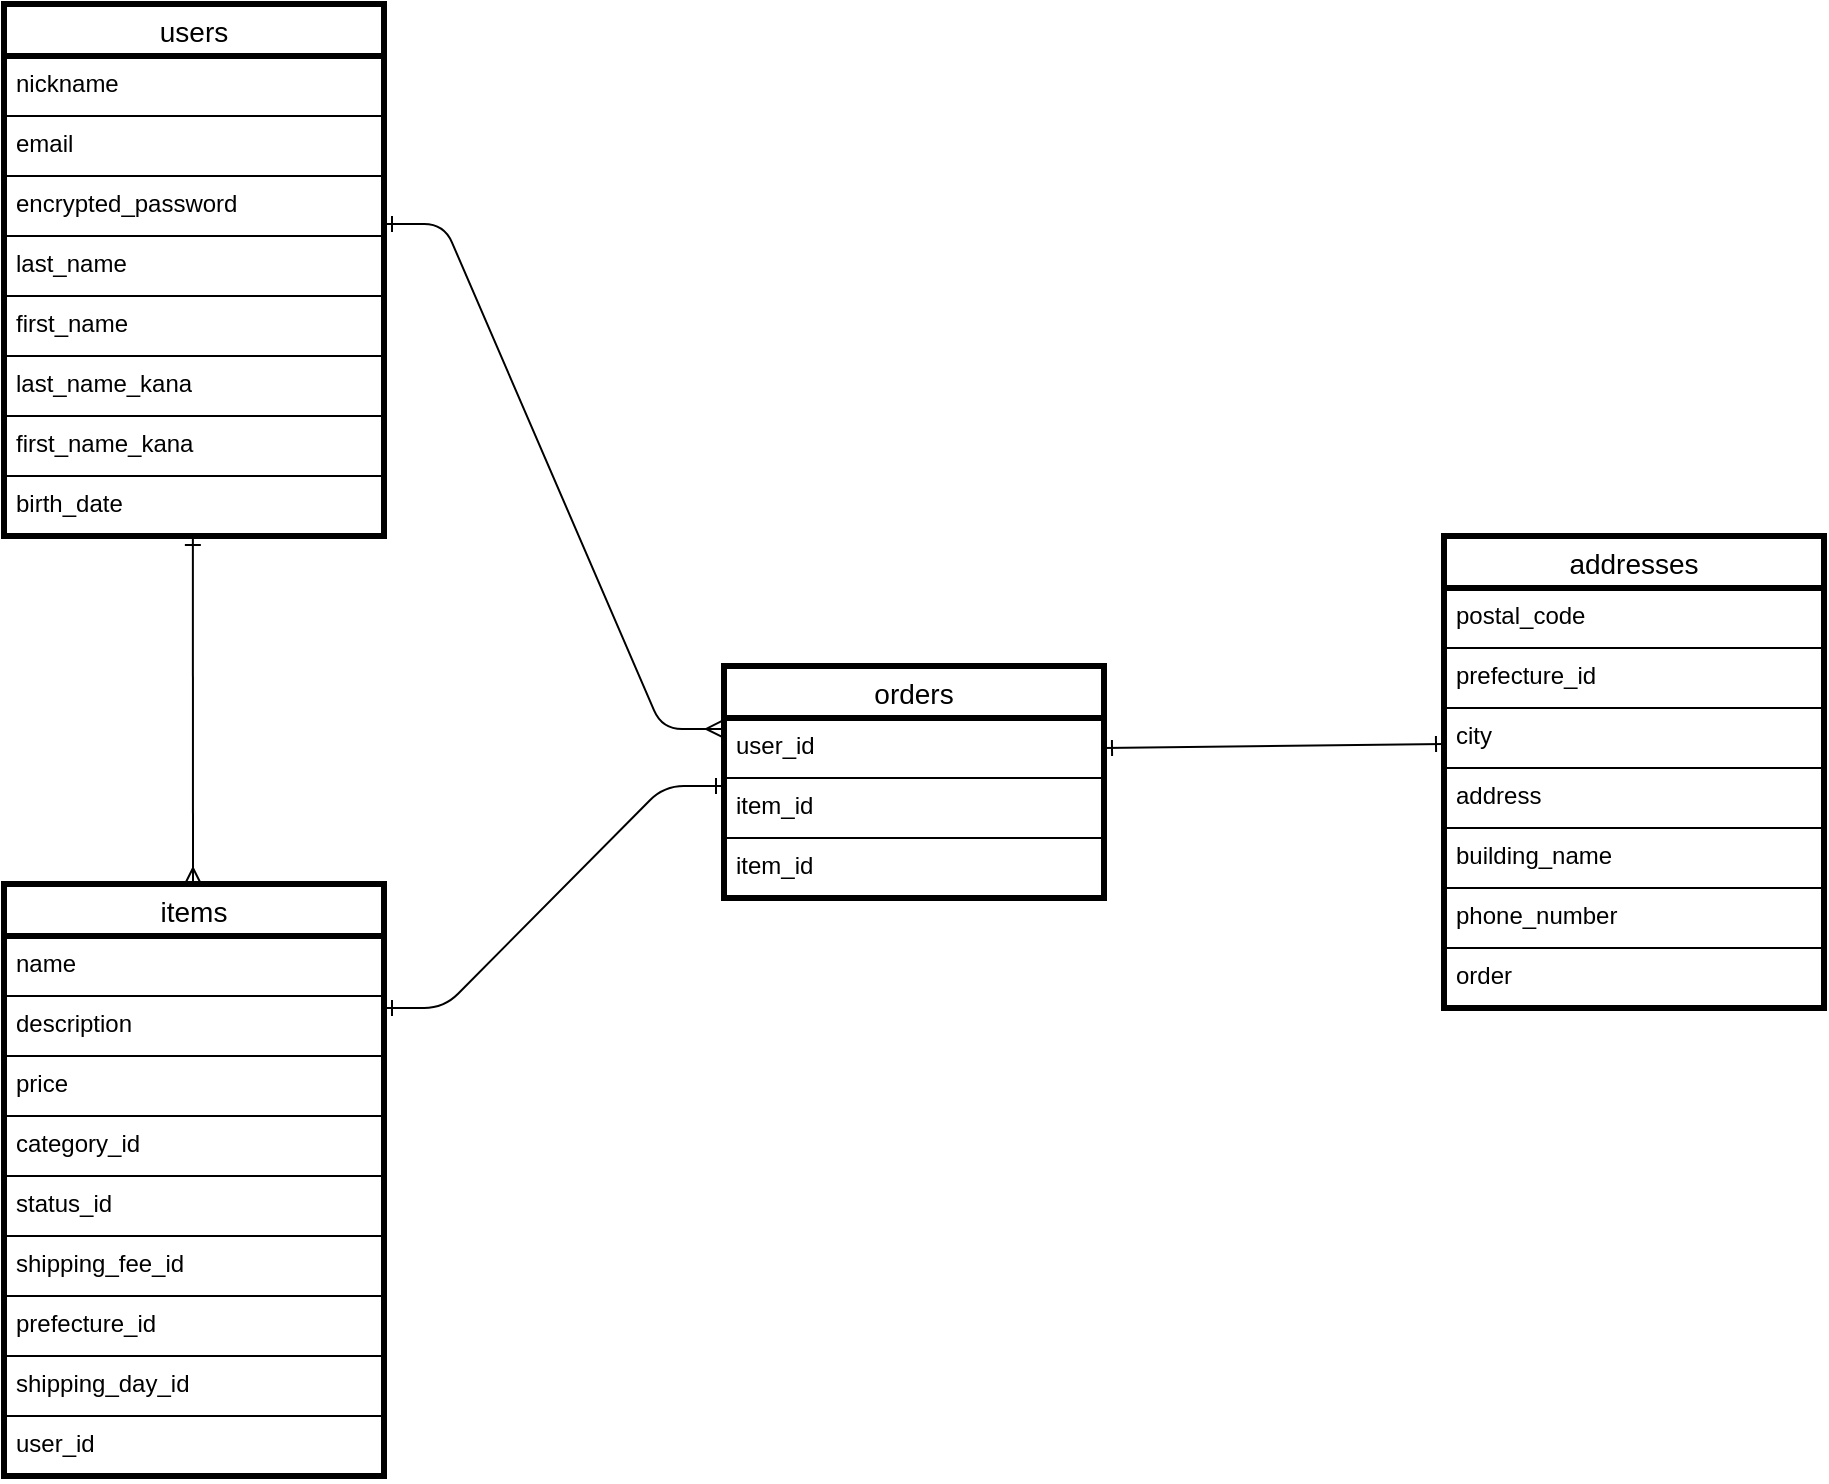 <mxfile>
    <diagram id="QGSqbEtDsWXslk4mjUnK" name="ページ1">
        <mxGraphModel dx="906" dy="659" grid="1" gridSize="10" guides="1" tooltips="1" connect="1" arrows="1" fold="1" page="1" pageScale="1" pageWidth="1169" pageHeight="827" math="0" shadow="0">
            <root>
                <mxCell id="0"/>
                <mxCell id="1" parent="0"/>
                <mxCell id="2" value="users" style="swimlane;fontStyle=0;childLayout=stackLayout;horizontal=1;startSize=26;horizontalStack=0;resizeParent=1;resizeParentMax=0;resizeLast=0;collapsible=1;marginBottom=0;align=center;fontSize=14;perimeterSpacing=5;strokeColor=default;strokeWidth=3;" parent="1" vertex="1">
                    <mxGeometry x="80" y="40" width="190" height="266" as="geometry"/>
                </mxCell>
                <mxCell id="3" value="nickname" style="text;strokeColor=default;fillColor=none;spacingLeft=4;spacingRight=4;overflow=hidden;rotatable=0;points=[[0,0.5],[1,0.5]];portConstraint=eastwest;fontSize=12;whiteSpace=wrap;html=1;" parent="2" vertex="1">
                    <mxGeometry y="26" width="190" height="30" as="geometry"/>
                </mxCell>
                <mxCell id="4" value="email" style="text;strokeColor=default;fillColor=none;spacingLeft=4;spacingRight=4;overflow=hidden;rotatable=0;points=[[0,0.5],[1,0.5]];portConstraint=eastwest;fontSize=12;whiteSpace=wrap;html=1;" parent="2" vertex="1">
                    <mxGeometry y="56" width="190" height="30" as="geometry"/>
                </mxCell>
                <mxCell id="13" value="encrypted_password&amp;nbsp;" style="text;strokeColor=default;fillColor=none;spacingLeft=4;spacingRight=4;overflow=hidden;rotatable=0;points=[[0,0.5],[1,0.5]];portConstraint=eastwest;fontSize=12;whiteSpace=wrap;html=1;" vertex="1" parent="2">
                    <mxGeometry y="86" width="190" height="30" as="geometry"/>
                </mxCell>
                <mxCell id="14" value="last_name" style="text;strokeColor=default;fillColor=none;spacingLeft=4;spacingRight=4;overflow=hidden;rotatable=0;points=[[0,0.5],[1,0.5]];portConstraint=eastwest;fontSize=12;whiteSpace=wrap;html=1;" vertex="1" parent="2">
                    <mxGeometry y="116" width="190" height="30" as="geometry"/>
                </mxCell>
                <mxCell id="15" value="first_name" style="text;strokeColor=default;fillColor=none;spacingLeft=4;spacingRight=4;overflow=hidden;rotatable=0;points=[[0,0.5],[1,0.5]];portConstraint=eastwest;fontSize=12;whiteSpace=wrap;html=1;" vertex="1" parent="2">
                    <mxGeometry y="146" width="190" height="30" as="geometry"/>
                </mxCell>
                <mxCell id="17" value="last_name_kana" style="text;strokeColor=default;fillColor=none;spacingLeft=4;spacingRight=4;overflow=hidden;rotatable=0;points=[[0,0.5],[1,0.5]];portConstraint=eastwest;fontSize=12;whiteSpace=wrap;html=1;" vertex="1" parent="2">
                    <mxGeometry y="176" width="190" height="30" as="geometry"/>
                </mxCell>
                <mxCell id="19" value="first_name_kana" style="text;strokeColor=default;fillColor=none;spacingLeft=4;spacingRight=4;overflow=hidden;rotatable=0;points=[[0,0.5],[1,0.5]];portConstraint=eastwest;fontSize=12;whiteSpace=wrap;html=1;" vertex="1" parent="2">
                    <mxGeometry y="206" width="190" height="30" as="geometry"/>
                </mxCell>
                <mxCell id="20" value="birth_date" style="text;strokeColor=none;fillColor=none;spacingLeft=4;spacingRight=4;overflow=hidden;rotatable=0;points=[[0,0.5],[1,0.5]];portConstraint=eastwest;fontSize=12;whiteSpace=wrap;html=1;" vertex="1" parent="2">
                    <mxGeometry y="236" width="190" height="30" as="geometry"/>
                </mxCell>
                <mxCell id="21" value="items" style="swimlane;fontStyle=0;childLayout=stackLayout;horizontal=1;startSize=26;horizontalStack=0;resizeParent=1;resizeParentMax=0;resizeLast=0;collapsible=1;marginBottom=0;align=center;fontSize=14;perimeterSpacing=5;strokeColor=default;strokeWidth=3;" vertex="1" parent="1">
                    <mxGeometry x="80" y="480" width="190" height="296" as="geometry"/>
                </mxCell>
                <mxCell id="22" value="name" style="text;strokeColor=default;fillColor=none;spacingLeft=4;spacingRight=4;overflow=hidden;rotatable=0;points=[[0,0.5],[1,0.5]];portConstraint=eastwest;fontSize=12;whiteSpace=wrap;html=1;" vertex="1" parent="21">
                    <mxGeometry y="26" width="190" height="30" as="geometry"/>
                </mxCell>
                <mxCell id="23" value="description" style="text;strokeColor=default;fillColor=none;spacingLeft=4;spacingRight=4;overflow=hidden;rotatable=0;points=[[0,0.5],[1,0.5]];portConstraint=eastwest;fontSize=12;whiteSpace=wrap;html=1;" vertex="1" parent="21">
                    <mxGeometry y="56" width="190" height="30" as="geometry"/>
                </mxCell>
                <mxCell id="24" value="price" style="text;strokeColor=default;fillColor=none;spacingLeft=4;spacingRight=4;overflow=hidden;rotatable=0;points=[[0,0.5],[1,0.5]];portConstraint=eastwest;fontSize=12;whiteSpace=wrap;html=1;" vertex="1" parent="21">
                    <mxGeometry y="86" width="190" height="30" as="geometry"/>
                </mxCell>
                <mxCell id="25" value="category_id" style="text;strokeColor=default;fillColor=none;spacingLeft=4;spacingRight=4;overflow=hidden;rotatable=0;points=[[0,0.5],[1,0.5]];portConstraint=eastwest;fontSize=12;whiteSpace=wrap;html=1;" vertex="1" parent="21">
                    <mxGeometry y="116" width="190" height="30" as="geometry"/>
                </mxCell>
                <mxCell id="26" value="status_id" style="text;strokeColor=default;fillColor=none;spacingLeft=4;spacingRight=4;overflow=hidden;rotatable=0;points=[[0,0.5],[1,0.5]];portConstraint=eastwest;fontSize=12;whiteSpace=wrap;html=1;" vertex="1" parent="21">
                    <mxGeometry y="146" width="190" height="30" as="geometry"/>
                </mxCell>
                <mxCell id="27" value="shipping_fee_id" style="text;strokeColor=default;fillColor=none;spacingLeft=4;spacingRight=4;overflow=hidden;rotatable=0;points=[[0,0.5],[1,0.5]];portConstraint=eastwest;fontSize=12;whiteSpace=wrap;html=1;" vertex="1" parent="21">
                    <mxGeometry y="176" width="190" height="30" as="geometry"/>
                </mxCell>
                <mxCell id="28" value="prefecture_id" style="text;strokeColor=default;fillColor=none;spacingLeft=4;spacingRight=4;overflow=hidden;rotatable=0;points=[[0,0.5],[1,0.5]];portConstraint=eastwest;fontSize=12;whiteSpace=wrap;html=1;" vertex="1" parent="21">
                    <mxGeometry y="206" width="190" height="30" as="geometry"/>
                </mxCell>
                <mxCell id="29" value="&lt;span style=&quot;color: rgb(0, 0, 0);&quot;&gt;shipping_day_id&lt;/span&gt;" style="text;strokeColor=none;fillColor=none;spacingLeft=4;spacingRight=4;overflow=hidden;rotatable=0;points=[[0,0.5],[1,0.5]];portConstraint=eastwest;fontSize=12;whiteSpace=wrap;html=1;" vertex="1" parent="21">
                    <mxGeometry y="236" width="190" height="30" as="geometry"/>
                </mxCell>
                <mxCell id="30" value="user_id" style="text;strokeColor=default;fillColor=none;spacingLeft=4;spacingRight=4;overflow=hidden;rotatable=0;points=[[0,0.5],[1,0.5]];portConstraint=eastwest;fontSize=12;whiteSpace=wrap;html=1;" vertex="1" parent="21">
                    <mxGeometry y="266" width="190" height="30" as="geometry"/>
                </mxCell>
                <mxCell id="31" value="orders" style="swimlane;fontStyle=0;childLayout=stackLayout;horizontal=1;startSize=26;horizontalStack=0;resizeParent=1;resizeParentMax=0;resizeLast=0;collapsible=1;marginBottom=0;align=center;fontSize=14;perimeterSpacing=5;strokeColor=default;strokeWidth=3;" vertex="1" parent="1">
                    <mxGeometry x="440" y="371" width="190" height="116" as="geometry"/>
                </mxCell>
                <mxCell id="32" value="&lt;span style=&quot;color: rgb(0, 0, 0);&quot;&gt;user_id&lt;/span&gt;" style="text;strokeColor=default;fillColor=none;spacingLeft=4;spacingRight=4;overflow=hidden;rotatable=0;points=[[0,0.5],[1,0.5]];portConstraint=eastwest;fontSize=12;whiteSpace=wrap;html=1;" vertex="1" parent="31">
                    <mxGeometry y="26" width="190" height="30" as="geometry"/>
                </mxCell>
                <mxCell id="62" value="item_id" style="text;strokeColor=default;fillColor=none;spacingLeft=4;spacingRight=4;overflow=hidden;rotatable=0;points=[[0,0.5],[1,0.5]];portConstraint=eastwest;fontSize=12;whiteSpace=wrap;html=1;" vertex="1" parent="31">
                    <mxGeometry y="56" width="190" height="30" as="geometry"/>
                </mxCell>
                <mxCell id="33" value="item_id" style="text;strokeColor=default;fillColor=none;spacingLeft=4;spacingRight=4;overflow=hidden;rotatable=0;points=[[0,0.5],[1,0.5]];portConstraint=eastwest;fontSize=12;whiteSpace=wrap;html=1;" vertex="1" parent="31">
                    <mxGeometry y="86" width="190" height="30" as="geometry"/>
                </mxCell>
                <mxCell id="44" value="addresses" style="swimlane;fontStyle=0;childLayout=stackLayout;horizontal=1;startSize=26;horizontalStack=0;resizeParent=1;resizeParentMax=0;resizeLast=0;collapsible=1;marginBottom=0;align=center;fontSize=14;perimeterSpacing=5;strokeColor=default;strokeWidth=3;" vertex="1" parent="1">
                    <mxGeometry x="800" y="306" width="190" height="236" as="geometry"/>
                </mxCell>
                <mxCell id="45" value="postal_code" style="text;strokeColor=default;fillColor=none;spacingLeft=4;spacingRight=4;overflow=hidden;rotatable=0;points=[[0,0.5],[1,0.5]];portConstraint=eastwest;fontSize=12;whiteSpace=wrap;html=1;" vertex="1" parent="44">
                    <mxGeometry y="26" width="190" height="30" as="geometry"/>
                </mxCell>
                <mxCell id="46" value="prefecture_id" style="text;strokeColor=default;fillColor=none;spacingLeft=4;spacingRight=4;overflow=hidden;rotatable=0;points=[[0,0.5],[1,0.5]];portConstraint=eastwest;fontSize=12;whiteSpace=wrap;html=1;" vertex="1" parent="44">
                    <mxGeometry y="56" width="190" height="30" as="geometry"/>
                </mxCell>
                <mxCell id="47" value="city" style="text;strokeColor=default;fillColor=none;spacingLeft=4;spacingRight=4;overflow=hidden;rotatable=0;points=[[0,0.5],[1,0.5]];portConstraint=eastwest;fontSize=12;whiteSpace=wrap;html=1;" vertex="1" parent="44">
                    <mxGeometry y="86" width="190" height="30" as="geometry"/>
                </mxCell>
                <mxCell id="48" value="address" style="text;strokeColor=default;fillColor=none;spacingLeft=4;spacingRight=4;overflow=hidden;rotatable=0;points=[[0,0.5],[1,0.5]];portConstraint=eastwest;fontSize=12;whiteSpace=wrap;html=1;" vertex="1" parent="44">
                    <mxGeometry y="116" width="190" height="30" as="geometry"/>
                </mxCell>
                <mxCell id="49" value="building_name" style="text;strokeColor=default;fillColor=none;spacingLeft=4;spacingRight=4;overflow=hidden;rotatable=0;points=[[0,0.5],[1,0.5]];portConstraint=eastwest;fontSize=12;whiteSpace=wrap;html=1;" vertex="1" parent="44">
                    <mxGeometry y="146" width="190" height="30" as="geometry"/>
                </mxCell>
                <mxCell id="50" value="phone_number" style="text;strokeColor=default;fillColor=none;spacingLeft=4;spacingRight=4;overflow=hidden;rotatable=0;points=[[0,0.5],[1,0.5]];portConstraint=eastwest;fontSize=12;whiteSpace=wrap;html=1;" vertex="1" parent="44">
                    <mxGeometry y="176" width="190" height="30" as="geometry"/>
                </mxCell>
                <mxCell id="51" value="order" style="text;strokeColor=default;fillColor=none;spacingLeft=4;spacingRight=4;overflow=hidden;rotatable=0;points=[[0,0.5],[1,0.5]];portConstraint=eastwest;fontSize=12;whiteSpace=wrap;html=1;" vertex="1" parent="44">
                    <mxGeometry y="206" width="190" height="30" as="geometry"/>
                </mxCell>
                <mxCell id="55" value="" style="endArrow=ERmany;html=1;rounded=0;startArrow=ERone;startFill=0;endFill=0;exitX=0.497;exitY=1.017;exitDx=0;exitDy=0;exitPerimeter=0;" edge="1" parent="1" source="20">
                    <mxGeometry relative="1" as="geometry">
                        <mxPoint x="174.5" y="310" as="sourcePoint"/>
                        <mxPoint x="174.5" y="480" as="targetPoint"/>
                    </mxGeometry>
                </mxCell>
                <mxCell id="56" value="" style="endArrow=ERone;html=1;rounded=0;exitX=1;exitY=0.5;exitDx=0;exitDy=0;startArrow=ERone;startFill=0;endFill=0;" edge="1" parent="1" source="32">
                    <mxGeometry relative="1" as="geometry">
                        <mxPoint x="660" y="414" as="sourcePoint"/>
                        <mxPoint x="800" y="410" as="targetPoint"/>
                    </mxGeometry>
                </mxCell>
                <mxCell id="59" value="" style="edgeStyle=entityRelationEdgeStyle;fontSize=12;html=1;endArrow=ERmany;entryX=-0.005;entryY=0.183;entryDx=0;entryDy=0;entryPerimeter=0;startArrow=ERone;startFill=0;" edge="1" parent="1" target="32">
                    <mxGeometry width="100" height="100" relative="1" as="geometry">
                        <mxPoint x="270" y="150" as="sourcePoint"/>
                        <mxPoint x="520" y="140" as="targetPoint"/>
                        <Array as="points">
                            <mxPoint x="430" y="150"/>
                            <mxPoint x="440" y="160"/>
                            <mxPoint x="560" y="240"/>
                        </Array>
                    </mxGeometry>
                </mxCell>
                <mxCell id="61" value="" style="edgeStyle=entityRelationEdgeStyle;fontSize=12;html=1;endArrow=ERone;endFill=0;startArrow=ERone;startFill=0;" edge="1" parent="1">
                    <mxGeometry width="100" height="100" relative="1" as="geometry">
                        <mxPoint x="270" y="542" as="sourcePoint"/>
                        <mxPoint x="440" y="431" as="targetPoint"/>
                    </mxGeometry>
                </mxCell>
            </root>
        </mxGraphModel>
    </diagram>
</mxfile>